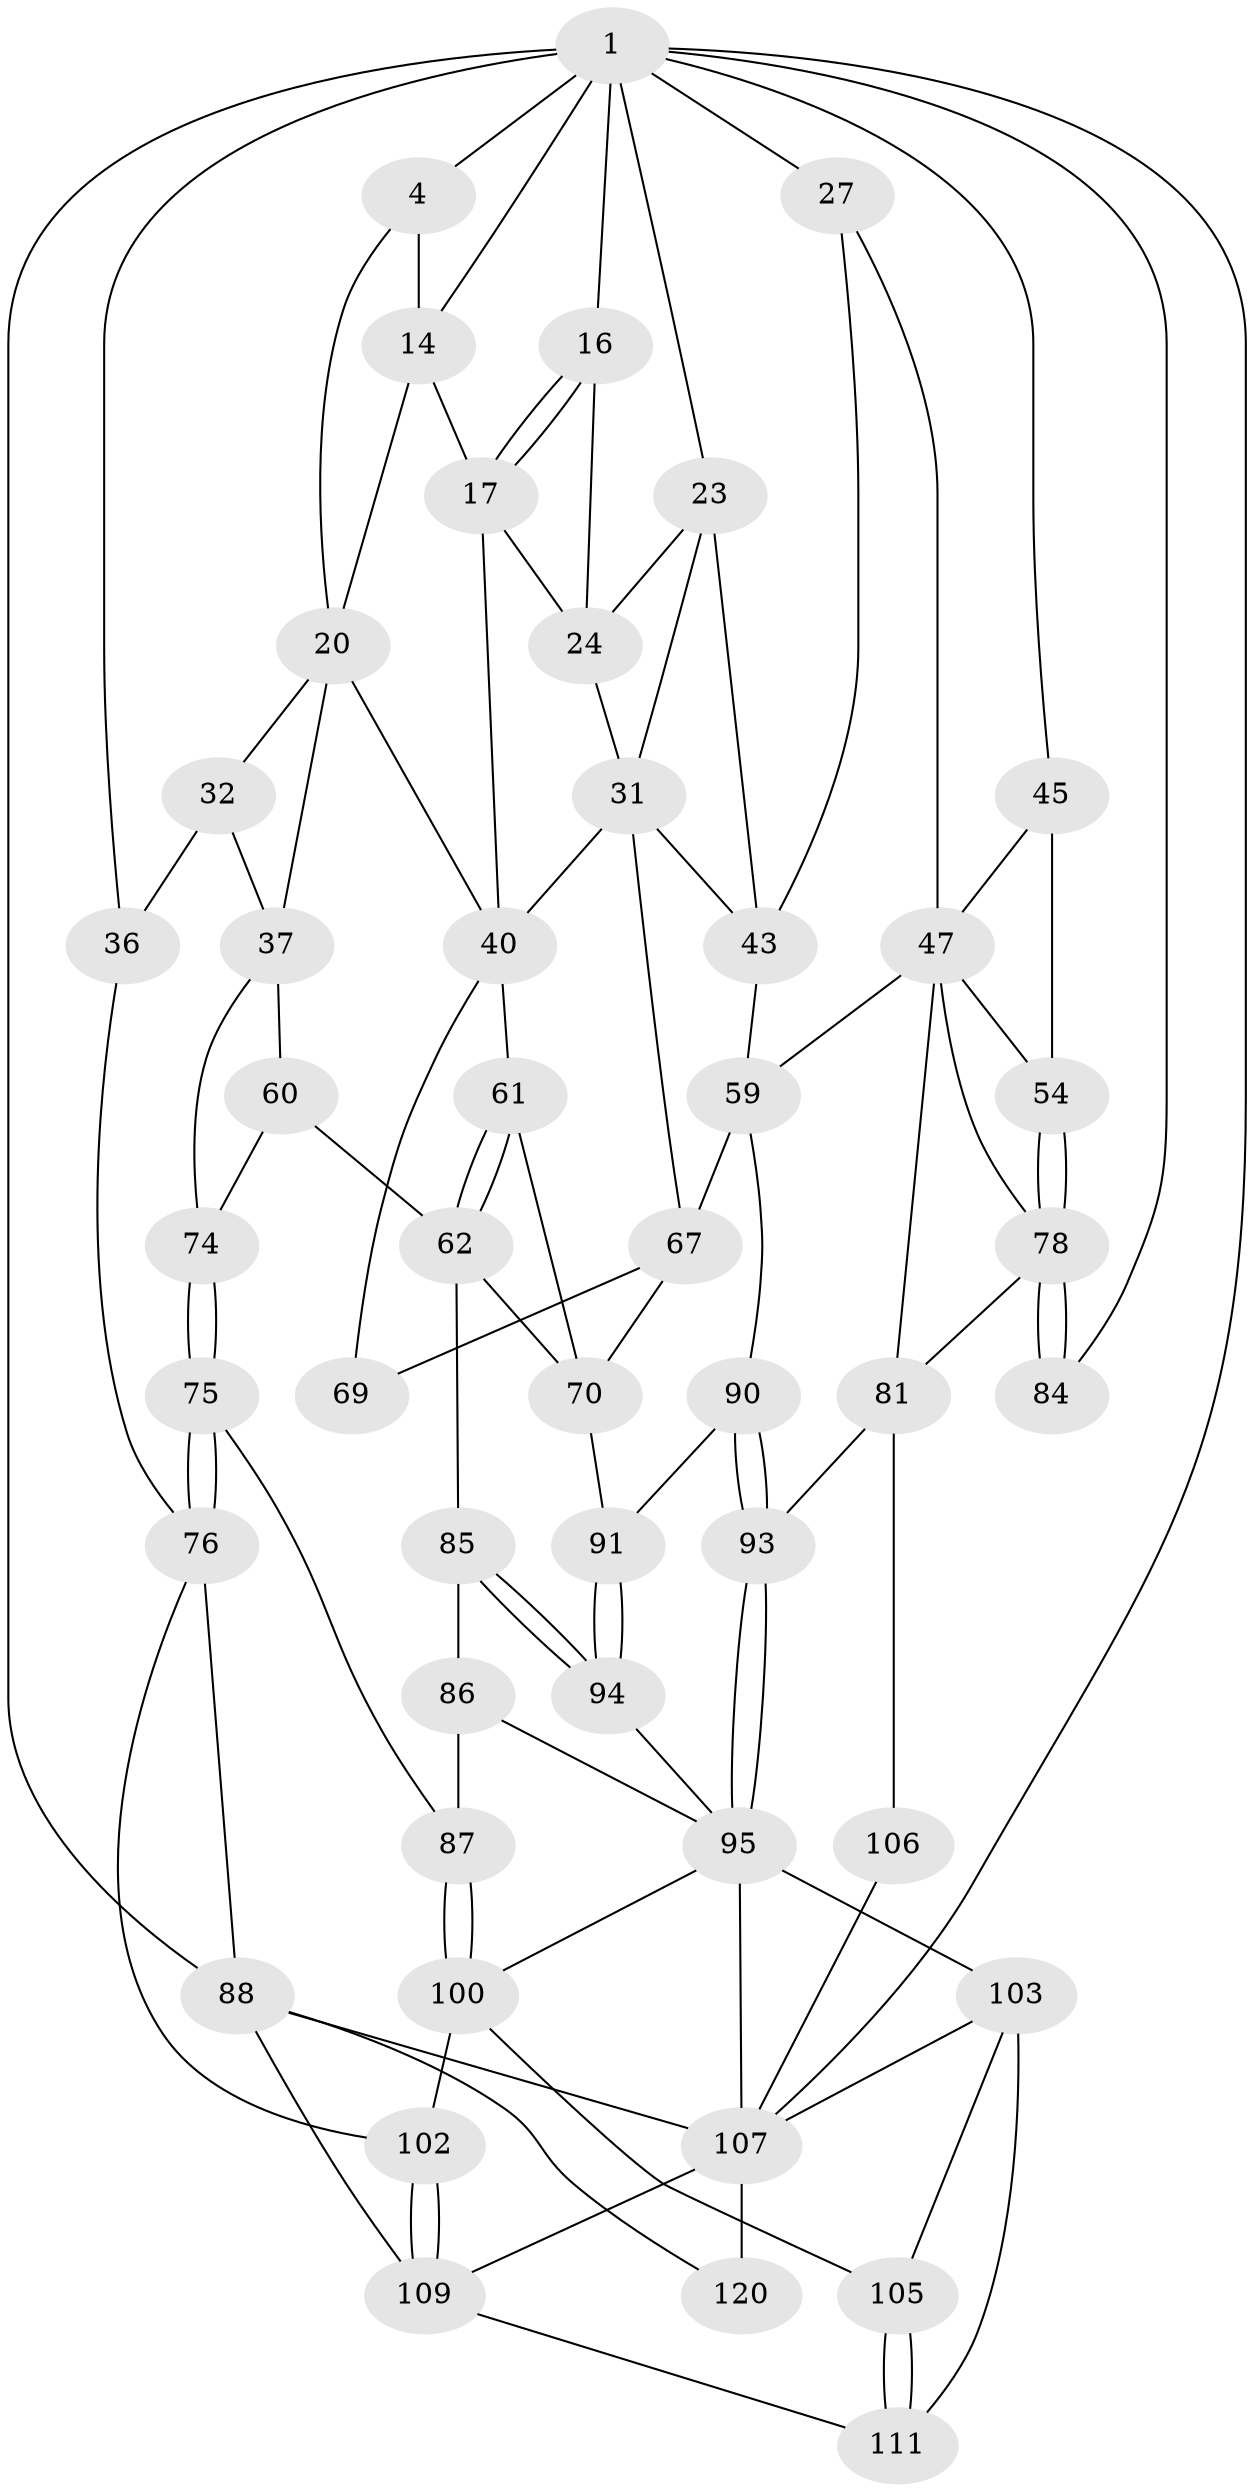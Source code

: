 // original degree distribution, {3: 0.03225806451612903, 6: 0.24193548387096775, 5: 0.5, 4: 0.22580645161290322}
// Generated by graph-tools (version 1.1) at 2025/21/03/04/25 18:21:36]
// undirected, 49 vertices, 105 edges
graph export_dot {
graph [start="1"]
  node [color=gray90,style=filled];
  1 [pos="+0.7488184890783259+0",super="+2+7"];
  4 [pos="+0+0",super="+5"];
  14 [pos="+0.3854120369608265+0.10567296436352479",super="+15"];
  16 [pos="+0.4931462309280974+0.13391942010008534",super="+19"];
  17 [pos="+0.44610791189070736+0.20038077855145559",super="+29"];
  20 [pos="+0.28268358892514317+0.24345495319094845",super="+21+34"];
  23 [pos="+0.6335378929577317+0.22736587570276826",super="+30"];
  24 [pos="+0.5930236305813845+0.19730330239365598",super="+28"];
  27 [pos="+0.8109324125448083+0.2160313395103526",super="+44"];
  31 [pos="+0.5296912598074688+0.3046193298561922",super="+50"];
  32 [pos="+0.10269674706124868+0.19191201862990917",super="+33+35"];
  36 [pos="+0+0.35403464692858577"];
  37 [pos="+0.1420946653361128+0.3441587722511857",super="+38+56"];
  40 [pos="+0.3833645606464693+0.3045548811850904",super="+41+52"];
  43 [pos="+0.71718007446462+0.3093381678647615",super="+55"];
  45 [pos="+0.9331467763623666+0.3046017115891624",super="+46"];
  47 [pos="+0.9384221613520298+0.3177851756848107",super="+53+48"];
  54 [pos="+1+0.387566179363255"];
  59 [pos="+0.7029064712592847+0.5430269114540455",super="+66"];
  60 [pos="+0.19115273573587738+0.48667749486675216",super="+63"];
  61 [pos="+0.3132205617142957+0.39556863713833573",super="+65"];
  62 [pos="+0.20958711464515029+0.5132194683202198",super="+71"];
  67 [pos="+0.6404876297789784+0.5448820435940367",super="+72+68"];
  69 [pos="+0.4316219632299709+0.5592069230410913"];
  70 [pos="+0.34546816225084725+0.602830262498252",super="+73"];
  74 [pos="+0.1008491832061855+0.5480228471380938"];
  75 [pos="+0.04725557527415275+0.6440765825896296"];
  76 [pos="+0.027681858458148544+0.6553443914345354",super="+77"];
  78 [pos="+1+0.39403262634900865",super="+79"];
  81 [pos="+0.9930631392069573+0.7608391436733656",super="+82"];
  84 [pos="+1+0.8022316381799582"];
  85 [pos="+0.3095521549380766+0.6268538093840585"];
  86 [pos="+0.2753698258897932+0.6584317953614807"];
  87 [pos="+0.21162453029660408+0.673700491672502"];
  88 [pos="+0+1",super="+89+110"];
  90 [pos="+0.5418422357342692+0.6839799831294809"];
  91 [pos="+0.5060890515261769+0.6810323933928621"];
  93 [pos="+0.5525050394975904+0.6989485938204961"];
  94 [pos="+0.4186397333997309+0.8043041934717269"];
  95 [pos="+0.53537214794355+0.8099056397178361",super="+96"];
  100 [pos="+0.17312489181224083+0.7661231791485498",super="+101"];
  102 [pos="+0.08561022291548298+0.7654476146623275"];
  103 [pos="+0.22393325663879776+0.8787044532365826",super="+104"];
  105 [pos="+0.13314023156750024+0.8162059111902851"];
  106 [pos="+0.6545514949233691+0.7742949775846687",super="+108"];
  107 [pos="+0.6497409076156868+0.7900504966304831",super="+113"];
  109 [pos="+0.043820880265603344+0.8871729888112988",super="+112"];
  111 [pos="+0.05279800285796906+0.8871047941146208"];
  120 [pos="+0.13925759557359713+0.9733545539459634"];
  1 -- 4 [weight=2];
  1 -- 36;
  1 -- 84;
  1 -- 88 [weight=2];
  1 -- 27 [weight=2];
  1 -- 16 [weight=2];
  1 -- 23;
  1 -- 14;
  1 -- 45;
  1 -- 107;
  4 -- 20;
  4 -- 14 [weight=2];
  14 -- 17;
  14 -- 20;
  16 -- 17;
  16 -- 17;
  16 -- 24;
  17 -- 24;
  17 -- 40;
  20 -- 32;
  20 -- 40;
  20 -- 37;
  23 -- 24;
  23 -- 43;
  23 -- 31;
  24 -- 31;
  27 -- 43;
  27 -- 47;
  31 -- 40;
  31 -- 67;
  31 -- 43;
  32 -- 37 [weight=2];
  32 -- 36;
  36 -- 76;
  37 -- 74;
  37 -- 60 [weight=2];
  40 -- 61 [weight=2];
  40 -- 69;
  43 -- 59;
  45 -- 47;
  45 -- 54;
  47 -- 54;
  47 -- 81;
  47 -- 59;
  47 -- 78;
  54 -- 78;
  54 -- 78;
  59 -- 67;
  59 -- 90;
  60 -- 74;
  60 -- 62;
  61 -- 62;
  61 -- 62;
  61 -- 70;
  62 -- 70;
  62 -- 85;
  67 -- 69 [weight=2];
  67 -- 70;
  70 -- 91;
  74 -- 75;
  74 -- 75;
  75 -- 76;
  75 -- 76;
  75 -- 87;
  76 -- 102;
  76 -- 88;
  78 -- 84 [weight=2];
  78 -- 84;
  78 -- 81;
  81 -- 106 [weight=2];
  81 -- 93;
  85 -- 86;
  85 -- 94;
  85 -- 94;
  86 -- 87;
  86 -- 95;
  87 -- 100;
  87 -- 100;
  88 -- 120;
  88 -- 109;
  88 -- 107;
  90 -- 91;
  90 -- 93;
  90 -- 93;
  91 -- 94;
  91 -- 94;
  93 -- 95;
  93 -- 95;
  94 -- 95;
  95 -- 107 [weight=2];
  95 -- 100;
  95 -- 103;
  100 -- 105;
  100 -- 102;
  102 -- 109;
  102 -- 109;
  103 -- 105;
  103 -- 111;
  103 -- 107;
  105 -- 111;
  105 -- 111;
  106 -- 107 [weight=2];
  107 -- 120 [weight=2];
  107 -- 109;
  109 -- 111;
}

